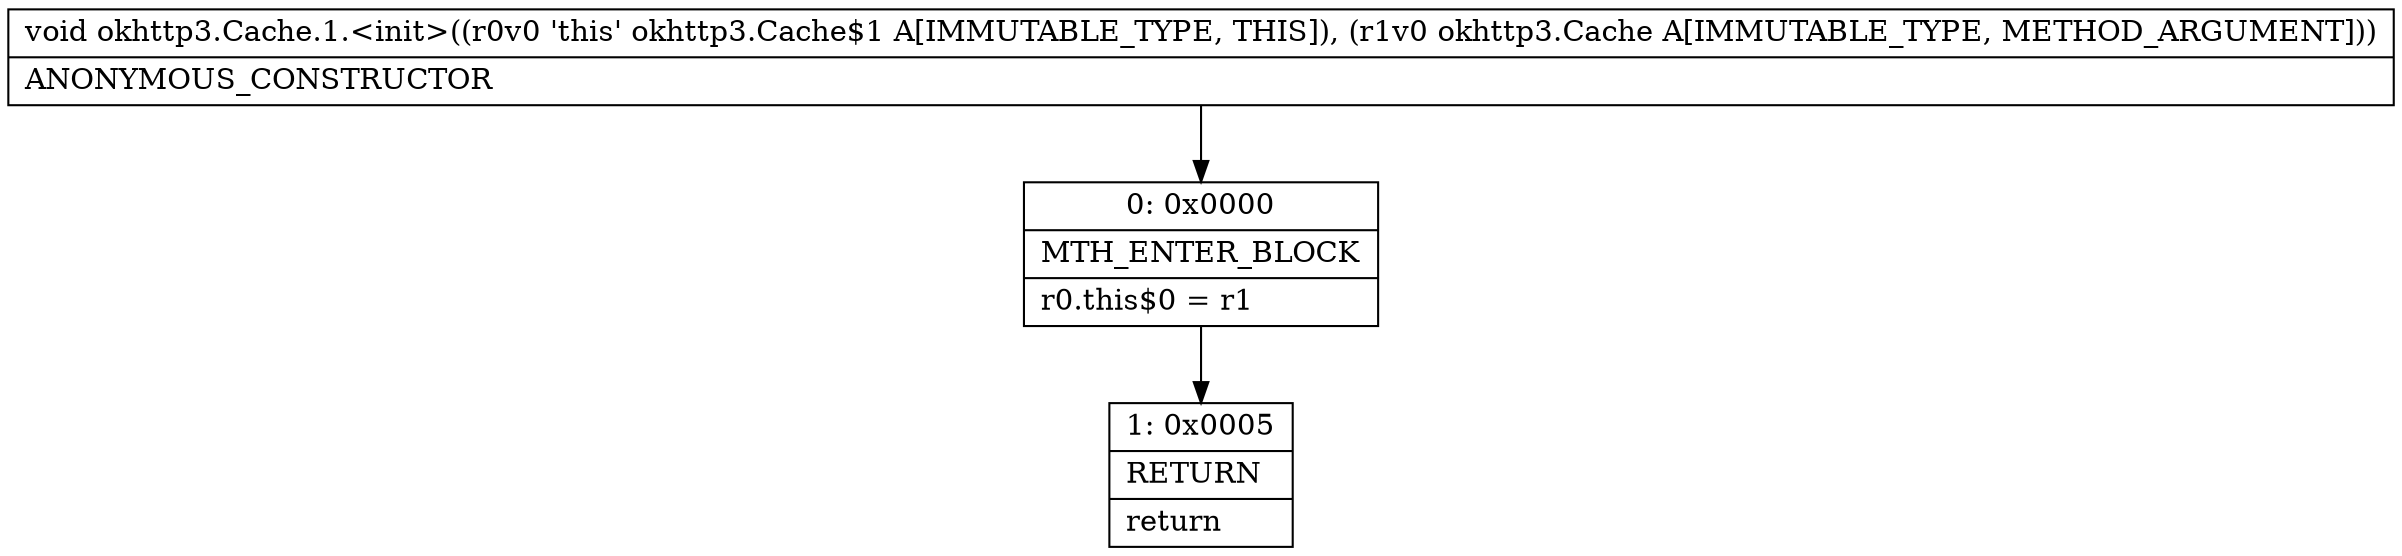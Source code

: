 digraph "CFG forokhttp3.Cache.1.\<init\>(Lokhttp3\/Cache;)V" {
Node_0 [shape=record,label="{0\:\ 0x0000|MTH_ENTER_BLOCK\l|r0.this$0 = r1\l}"];
Node_1 [shape=record,label="{1\:\ 0x0005|RETURN\l|return\l}"];
MethodNode[shape=record,label="{void okhttp3.Cache.1.\<init\>((r0v0 'this' okhttp3.Cache$1 A[IMMUTABLE_TYPE, THIS]), (r1v0 okhttp3.Cache A[IMMUTABLE_TYPE, METHOD_ARGUMENT]))  | ANONYMOUS_CONSTRUCTOR\l}"];
MethodNode -> Node_0;
Node_0 -> Node_1;
}

